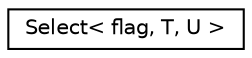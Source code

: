 digraph "Graphical Class Hierarchy"
{
  edge [fontname="Helvetica",fontsize="10",labelfontname="Helvetica",labelfontsize="10"];
  node [fontname="Helvetica",fontsize="10",shape=record];
  rankdir="LR";
  Node1 [label="Select\< flag, T, U \>",height=0.2,width=0.4,color="black", fillcolor="white", style="filled",URL="$structSelect.html"];
}
